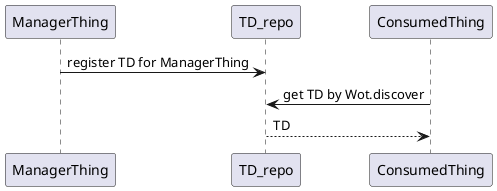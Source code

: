 @startuml
ManagerThing -> TD_repo: register TD for ManagerThing
TD_repo <- ConsumedThing: get TD by Wot.discover
TD_repo --> ConsumedThing: TD
@enduml
